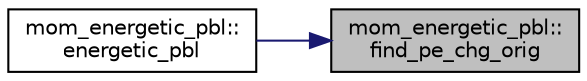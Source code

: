 digraph "mom_energetic_pbl::find_pe_chg_orig"
{
 // INTERACTIVE_SVG=YES
 // LATEX_PDF_SIZE
  edge [fontname="Helvetica",fontsize="10",labelfontname="Helvetica",labelfontsize="10"];
  node [fontname="Helvetica",fontsize="10",shape=record];
  rankdir="RL";
  Node1 [label="mom_energetic_pbl::\lfind_pe_chg_orig",height=0.2,width=0.4,color="black", fillcolor="grey75", style="filled", fontcolor="black",tooltip="This subroutine calculates the change in potential energy and or derivatives for several changes in a..."];
  Node1 -> Node2 [dir="back",color="midnightblue",fontsize="10",style="solid",fontname="Helvetica"];
  Node2 [label="mom_energetic_pbl::\lenergetic_pbl",height=0.2,width=0.4,color="black", fillcolor="white", style="filled",URL="$namespacemom__energetic__pbl.html#a397c319268a901e2e4bf3c5a3e7730f4",tooltip="This subroutine determines the diffusivities from the integrated energetics mixed layer model...."];
}
